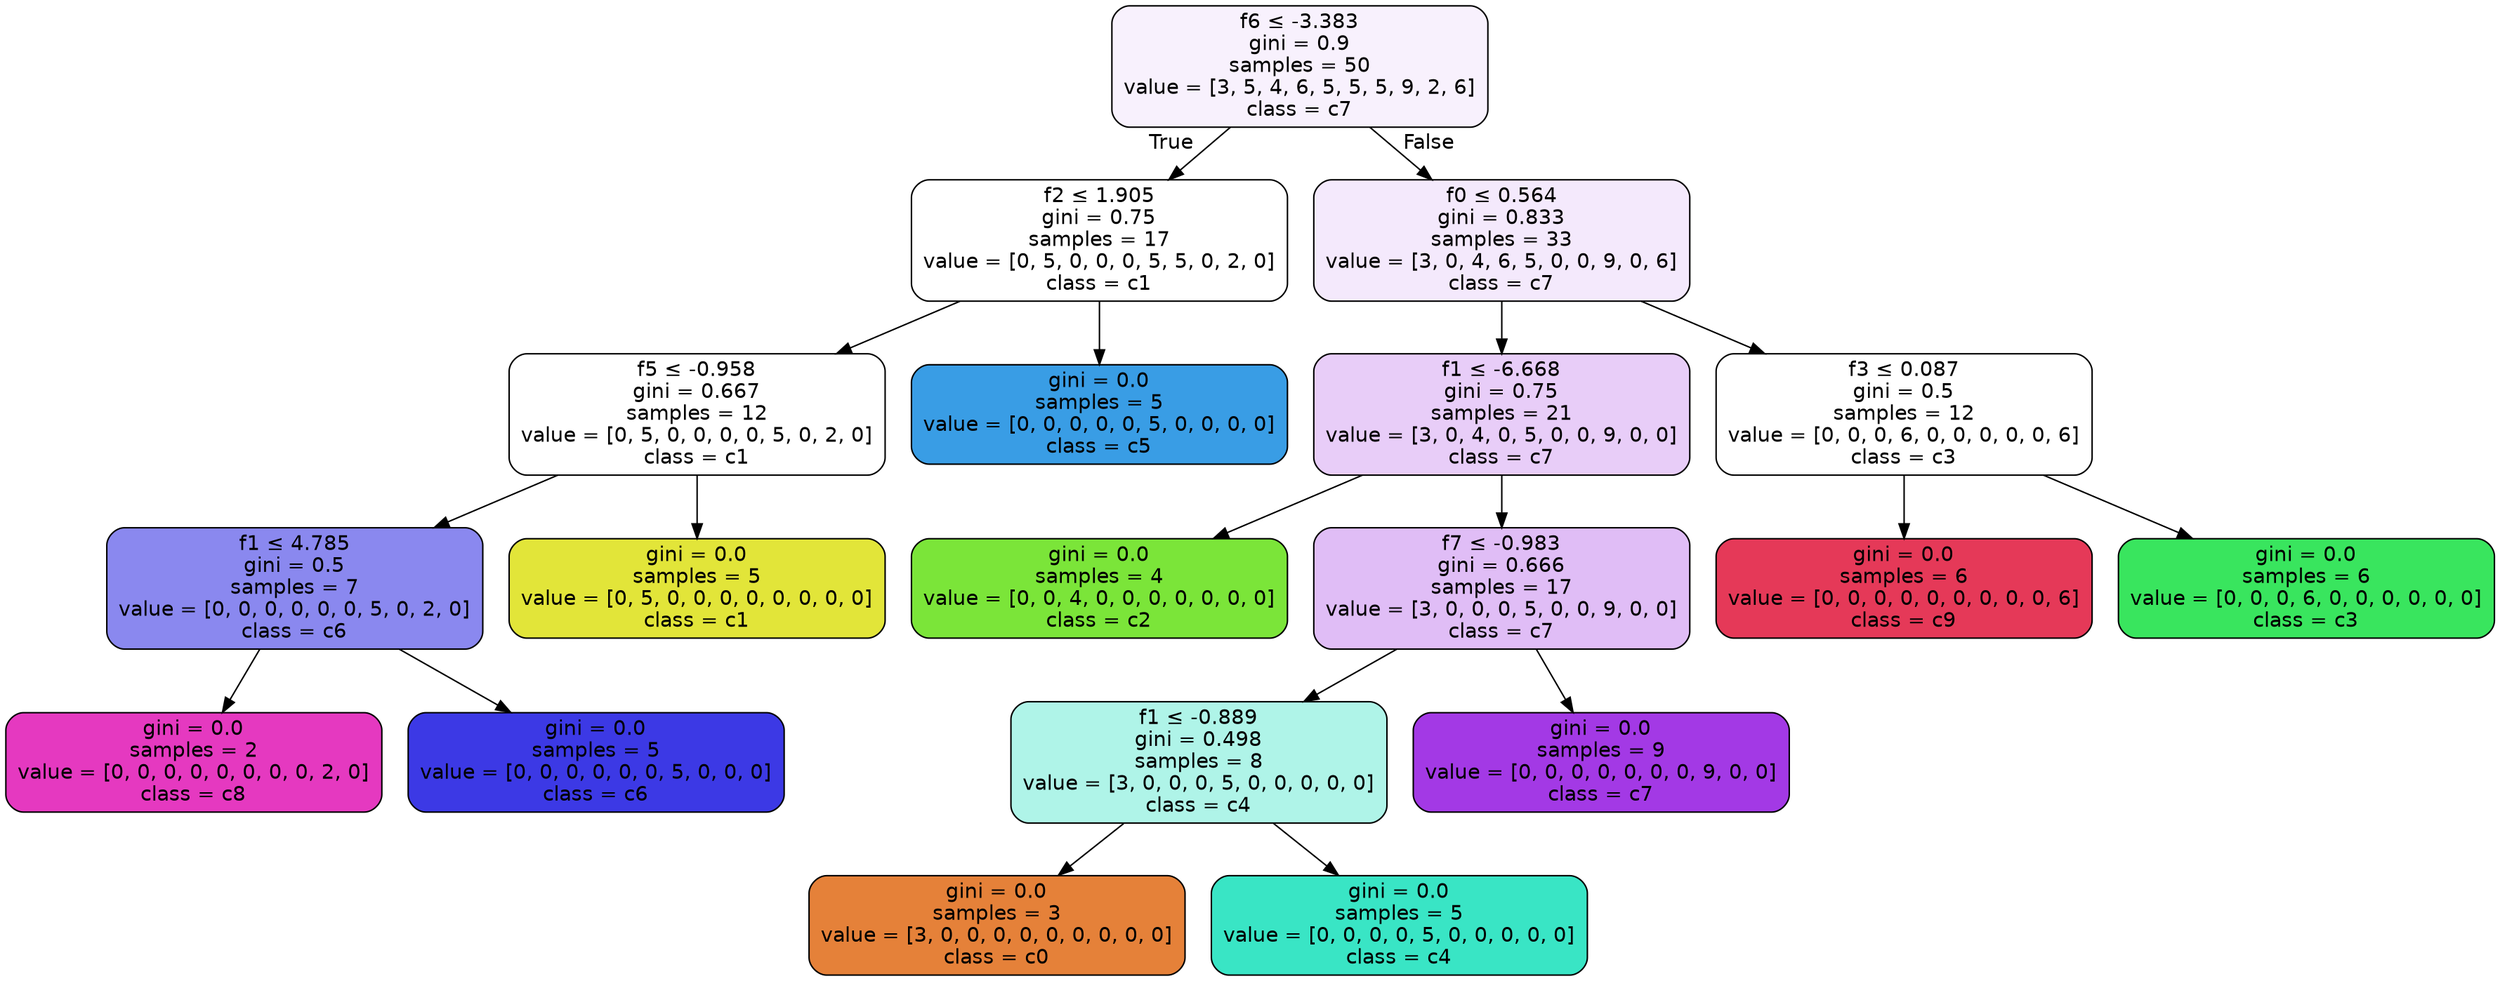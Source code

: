digraph Tree {
node [shape=box, style="filled, rounded", color="black", fontname=helvetica] ;
edge [fontname=helvetica] ;
0 [label=<f6 &le; -3.383<br/>gini = 0.9<br/>samples = 50<br/>value = [3, 5, 4, 6, 5, 5, 5, 9, 2, 6]<br/>class = c7>, fillcolor="#a339e511"] ;
1 [label=<f2 &le; 1.905<br/>gini = 0.75<br/>samples = 17<br/>value = [0, 5, 0, 0, 0, 5, 5, 0, 2, 0]<br/>class = c1>, fillcolor="#e2e53900"] ;
0 -> 1 [labeldistance=2.5, labelangle=45, headlabel="True"] ;
2 [label=<f5 &le; -0.958<br/>gini = 0.667<br/>samples = 12<br/>value = [0, 5, 0, 0, 0, 0, 5, 0, 2, 0]<br/>class = c1>, fillcolor="#e2e53900"] ;
1 -> 2 ;
3 [label=<f1 &le; 4.785<br/>gini = 0.5<br/>samples = 7<br/>value = [0, 0, 0, 0, 0, 0, 5, 0, 2, 0]<br/>class = c6>, fillcolor="#3c39e599"] ;
2 -> 3 ;
4 [label=<gini = 0.0<br/>samples = 2<br/>value = [0, 0, 0, 0, 0, 0, 0, 0, 2, 0]<br/>class = c8>, fillcolor="#e539c0ff"] ;
3 -> 4 ;
5 [label=<gini = 0.0<br/>samples = 5<br/>value = [0, 0, 0, 0, 0, 0, 5, 0, 0, 0]<br/>class = c6>, fillcolor="#3c39e5ff"] ;
3 -> 5 ;
6 [label=<gini = 0.0<br/>samples = 5<br/>value = [0, 5, 0, 0, 0, 0, 0, 0, 0, 0]<br/>class = c1>, fillcolor="#e2e539ff"] ;
2 -> 6 ;
7 [label=<gini = 0.0<br/>samples = 5<br/>value = [0, 0, 0, 0, 0, 5, 0, 0, 0, 0]<br/>class = c5>, fillcolor="#399de5ff"] ;
1 -> 7 ;
8 [label=<f0 &le; 0.564<br/>gini = 0.833<br/>samples = 33<br/>value = [3, 0, 4, 6, 5, 0, 0, 9, 0, 6]<br/>class = c7>, fillcolor="#a339e51c"] ;
0 -> 8 [labeldistance=2.5, labelangle=-45, headlabel="False"] ;
9 [label=<f1 &le; -6.668<br/>gini = 0.75<br/>samples = 21<br/>value = [3, 0, 4, 0, 5, 0, 0, 9, 0, 0]<br/>class = c7>, fillcolor="#a339e540"] ;
8 -> 9 ;
10 [label=<gini = 0.0<br/>samples = 4<br/>value = [0, 0, 4, 0, 0, 0, 0, 0, 0, 0]<br/>class = c2>, fillcolor="#7be539ff"] ;
9 -> 10 ;
11 [label=<f7 &le; -0.983<br/>gini = 0.666<br/>samples = 17<br/>value = [3, 0, 0, 0, 5, 0, 0, 9, 0, 0]<br/>class = c7>, fillcolor="#a339e555"] ;
9 -> 11 ;
12 [label=<f1 &le; -0.889<br/>gini = 0.498<br/>samples = 8<br/>value = [3, 0, 0, 0, 5, 0, 0, 0, 0, 0]<br/>class = c4>, fillcolor="#39e5c566"] ;
11 -> 12 ;
13 [label=<gini = 0.0<br/>samples = 3<br/>value = [3, 0, 0, 0, 0, 0, 0, 0, 0, 0]<br/>class = c0>, fillcolor="#e58139ff"] ;
12 -> 13 ;
14 [label=<gini = 0.0<br/>samples = 5<br/>value = [0, 0, 0, 0, 5, 0, 0, 0, 0, 0]<br/>class = c4>, fillcolor="#39e5c5ff"] ;
12 -> 14 ;
15 [label=<gini = 0.0<br/>samples = 9<br/>value = [0, 0, 0, 0, 0, 0, 0, 9, 0, 0]<br/>class = c7>, fillcolor="#a339e5ff"] ;
11 -> 15 ;
16 [label=<f3 &le; 0.087<br/>gini = 0.5<br/>samples = 12<br/>value = [0, 0, 0, 6, 0, 0, 0, 0, 0, 6]<br/>class = c3>, fillcolor="#39e55e00"] ;
8 -> 16 ;
17 [label=<gini = 0.0<br/>samples = 6<br/>value = [0, 0, 0, 0, 0, 0, 0, 0, 0, 6]<br/>class = c9>, fillcolor="#e53958ff"] ;
16 -> 17 ;
18 [label=<gini = 0.0<br/>samples = 6<br/>value = [0, 0, 0, 6, 0, 0, 0, 0, 0, 0]<br/>class = c3>, fillcolor="#39e55eff"] ;
16 -> 18 ;
}
